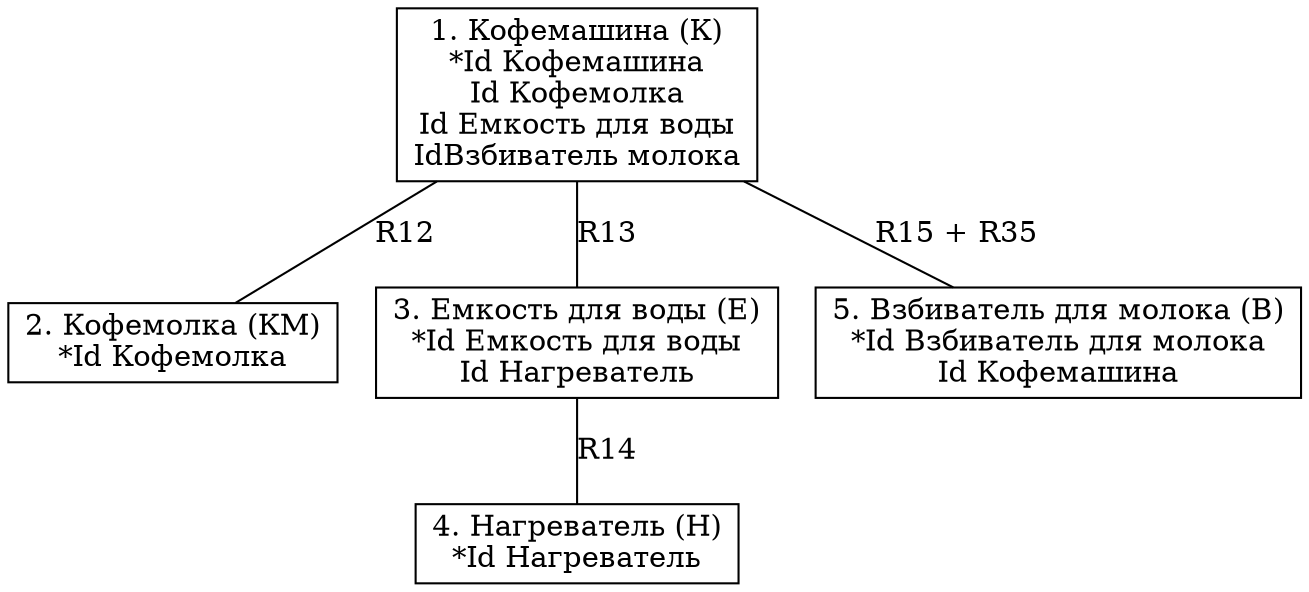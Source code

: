 graph {
    coffe [shape=box, label="1. Кофемашина (К)\n*Id Кофемашина\nId Кофемолка\nId Емкость для воды\nIdВзбиватель молока"];
    mol [shape=box, label="2. Кофемолка (КМ)\n*Id Кофемолка"];
    water [shape=box, label="3. Емкость для воды (Е)\n*Id Емкость для воды\nId Нагреватель"];
    hot [shape=box, label="4. Нагреватель (Н)\n*Id Нагреватель"];
    milk [shape=box, label="5. Взбиватель для молока (В)\n*Id Взбиватель для молока\nId Кофемашина"];

    coffe -- mol [label="R12"];
    coffe -- water [label="R13"];
    coffe -- milk [label="R15 + R35"];
    water -- hot [label="R14"];
}
